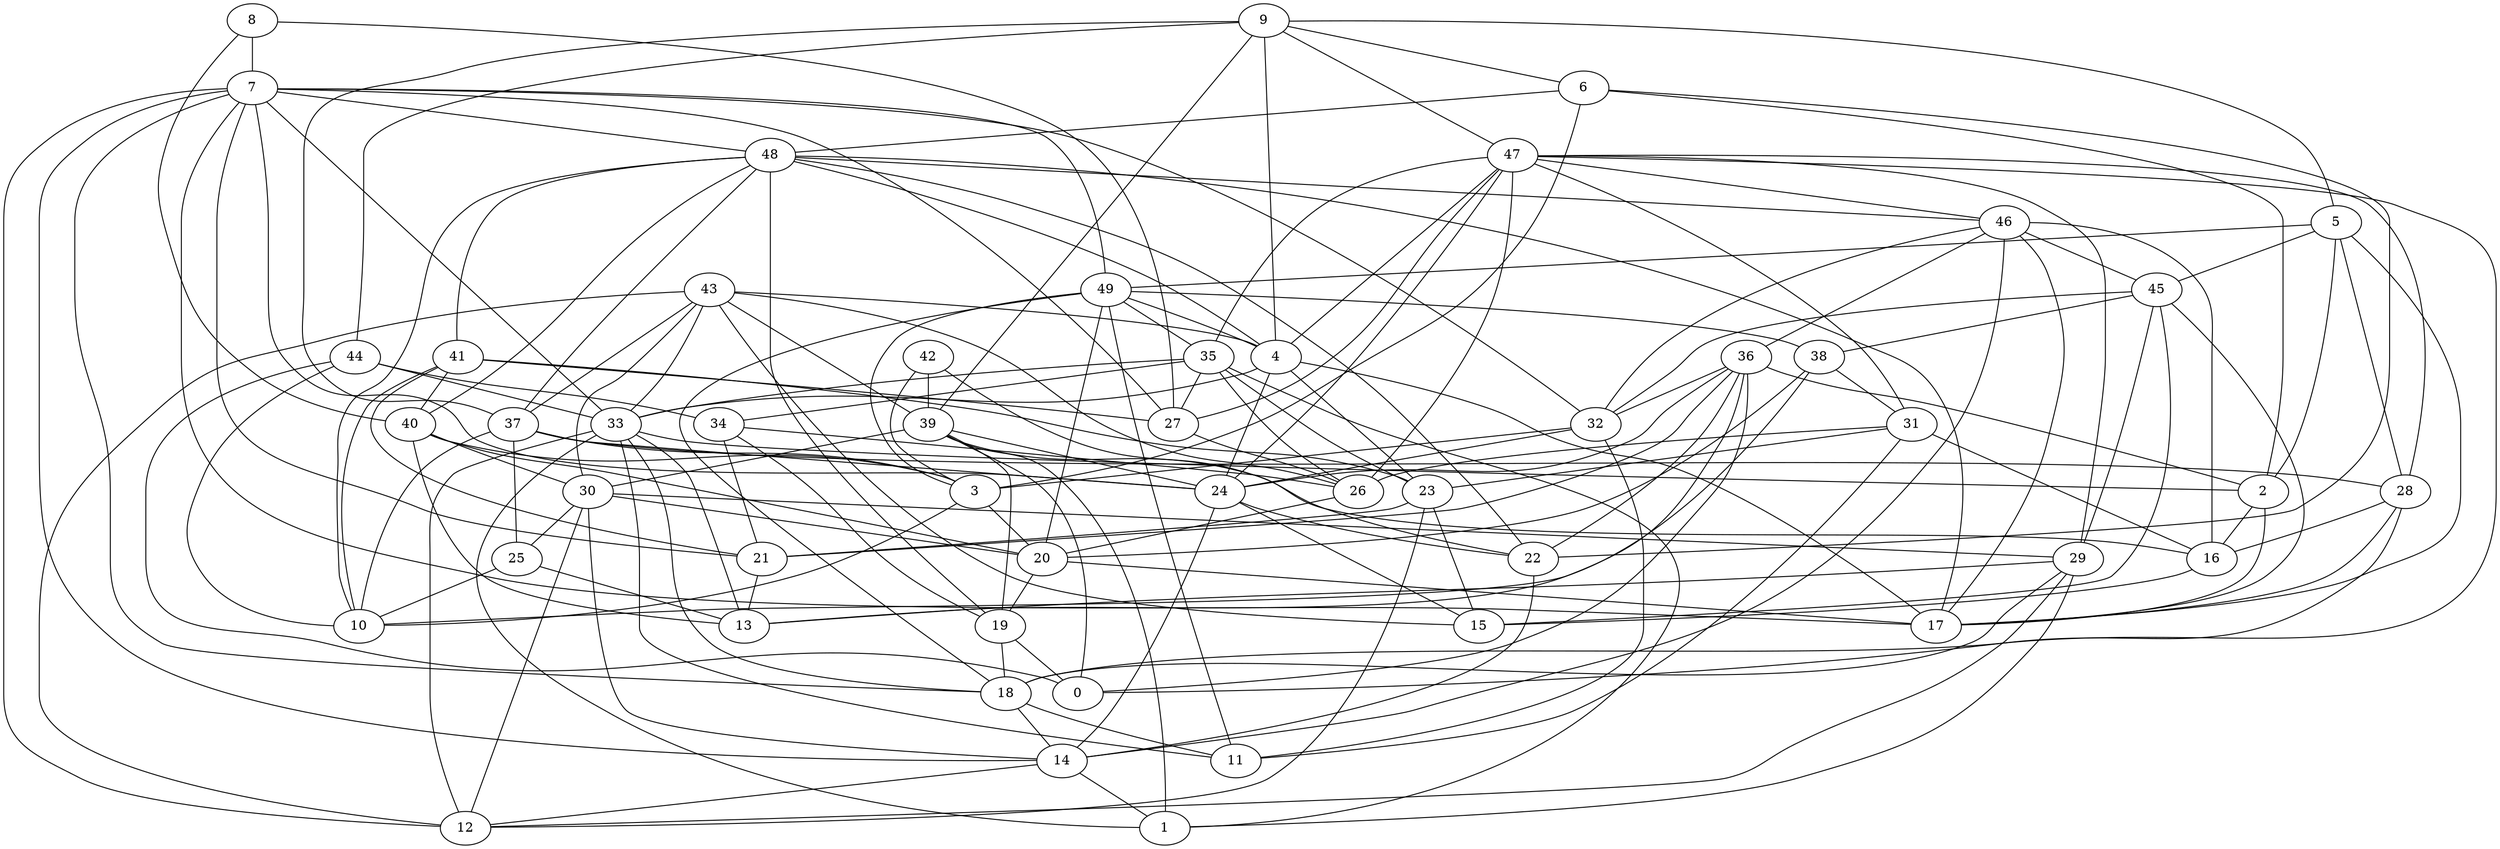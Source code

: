 digraph GG_graph {

subgraph G_graph {
edge [color = black]
"4" -> "17" [dir = none]
"4" -> "24" [dir = none]
"40" -> "20" [dir = none]
"23" -> "15" [dir = none]
"23" -> "21" [dir = none]
"46" -> "32" [dir = none]
"46" -> "36" [dir = none]
"46" -> "14" [dir = none]
"32" -> "3" [dir = none]
"26" -> "20" [dir = none]
"2" -> "16" [dir = none]
"25" -> "10" [dir = none]
"41" -> "27" [dir = none]
"41" -> "21" [dir = none]
"41" -> "40" [dir = none]
"28" -> "0" [dir = none]
"28" -> "17" [dir = none]
"38" -> "31" [dir = none]
"38" -> "10" [dir = none]
"38" -> "20" [dir = none]
"8" -> "7" [dir = none]
"8" -> "27" [dir = none]
"24" -> "14" [dir = none]
"24" -> "22" [dir = none]
"37" -> "28" [dir = none]
"37" -> "25" [dir = none]
"37" -> "10" [dir = none]
"34" -> "26" [dir = none]
"34" -> "19" [dir = none]
"14" -> "1" [dir = none]
"14" -> "12" [dir = none]
"48" -> "41" [dir = none]
"48" -> "46" [dir = none]
"48" -> "19" [dir = none]
"48" -> "10" [dir = none]
"48" -> "37" [dir = none]
"18" -> "11" [dir = none]
"18" -> "14" [dir = none]
"9" -> "39" [dir = none]
"9" -> "44" [dir = none]
"22" -> "14" [dir = none]
"7" -> "32" [dir = none]
"7" -> "33" [dir = none]
"7" -> "49" [dir = none]
"7" -> "21" [dir = none]
"7" -> "24" [dir = none]
"7" -> "27" [dir = none]
"44" -> "33" [dir = none]
"44" -> "0" [dir = none]
"44" -> "34" [dir = none]
"29" -> "13" [dir = none]
"43" -> "37" [dir = none]
"43" -> "12" [dir = none]
"43" -> "4" [dir = none]
"43" -> "30" [dir = none]
"43" -> "15" [dir = none]
"36" -> "0" [dir = none]
"36" -> "13" [dir = none]
"36" -> "2" [dir = none]
"36" -> "24" [dir = none]
"36" -> "21" [dir = none]
"42" -> "39" [dir = none]
"42" -> "3" [dir = none]
"49" -> "38" [dir = none]
"49" -> "18" [dir = none]
"49" -> "35" [dir = none]
"49" -> "20" [dir = none]
"49" -> "11" [dir = none]
"39" -> "0" [dir = none]
"39" -> "16" [dir = none]
"39" -> "24" [dir = none]
"39" -> "30" [dir = none]
"39" -> "1" [dir = none]
"33" -> "13" [dir = none]
"33" -> "2" [dir = none]
"35" -> "34" [dir = none]
"35" -> "1" [dir = none]
"35" -> "33" [dir = none]
"16" -> "15" [dir = none]
"47" -> "18" [dir = none]
"47" -> "24" [dir = none]
"47" -> "46" [dir = none]
"47" -> "28" [dir = none]
"47" -> "31" [dir = none]
"47" -> "29" [dir = none]
"47" -> "26" [dir = none]
"6" -> "3" [dir = none]
"6" -> "2" [dir = none]
"3" -> "20" [dir = none]
"3" -> "10" [dir = none]
"45" -> "38" [dir = none]
"45" -> "29" [dir = none]
"45" -> "15" [dir = none]
"30" -> "14" [dir = none]
"30" -> "20" [dir = none]
"30" -> "29" [dir = none]
"5" -> "49" [dir = none]
"5" -> "28" [dir = none]
"9" -> "6" [dir = none]
"36" -> "22" [dir = none]
"6" -> "48" [dir = none]
"7" -> "17" [dir = none]
"31" -> "23" [dir = none]
"7" -> "48" [dir = none]
"43" -> "39" [dir = none]
"39" -> "19" [dir = none]
"25" -> "13" [dir = none]
"40" -> "3" [dir = none]
"45" -> "32" [dir = none]
"24" -> "15" [dir = none]
"35" -> "26" [dir = none]
"48" -> "40" [dir = none]
"5" -> "17" [dir = none]
"29" -> "1" [dir = none]
"49" -> "3" [dir = none]
"37" -> "3" [dir = none]
"2" -> "17" [dir = none]
"44" -> "10" [dir = none]
"9" -> "4" [dir = none]
"9" -> "5" [dir = none]
"45" -> "17" [dir = none]
"37" -> "24" [dir = none]
"35" -> "23" [dir = none]
"46" -> "16" [dir = none]
"19" -> "0" [dir = none]
"40" -> "30" [dir = none]
"28" -> "16" [dir = none]
"43" -> "26" [dir = none]
"4" -> "23" [dir = none]
"23" -> "12" [dir = none]
"30" -> "25" [dir = none]
"36" -> "32" [dir = none]
"34" -> "21" [dir = none]
"5" -> "45" [dir = none]
"31" -> "11" [dir = none]
"32" -> "24" [dir = none]
"4" -> "33" [dir = none]
"5" -> "2" [dir = none]
"33" -> "11" [dir = none]
"47" -> "4" [dir = none]
"42" -> "22" [dir = none]
"48" -> "4" [dir = none]
"20" -> "19" [dir = none]
"29" -> "12" [dir = none]
"7" -> "18" [dir = none]
"49" -> "4" [dir = none]
"33" -> "12" [dir = none]
"7" -> "14" [dir = none]
"31" -> "16" [dir = none]
"19" -> "18" [dir = none]
"40" -> "13" [dir = none]
"35" -> "27" [dir = none]
"46" -> "45" [dir = none]
"31" -> "26" [dir = none]
"27" -> "26" [dir = none]
"9" -> "47" [dir = none]
"29" -> "18" [dir = none]
"30" -> "12" [dir = none]
"48" -> "17" [dir = none]
"8" -> "40" [dir = none]
"33" -> "1" [dir = none]
"46" -> "17" [dir = none]
"32" -> "11" [dir = none]
"48" -> "22" [dir = none]
"9" -> "37" [dir = none]
"47" -> "35" [dir = none]
"33" -> "18" [dir = none]
"41" -> "23" [dir = none]
"7" -> "12" [dir = none]
"20" -> "17" [dir = none]
"43" -> "33" [dir = none]
"21" -> "13" [dir = none]
"6" -> "22" [dir = none]
"47" -> "27" [dir = none]
"41" -> "10" [dir = none]
}

}
